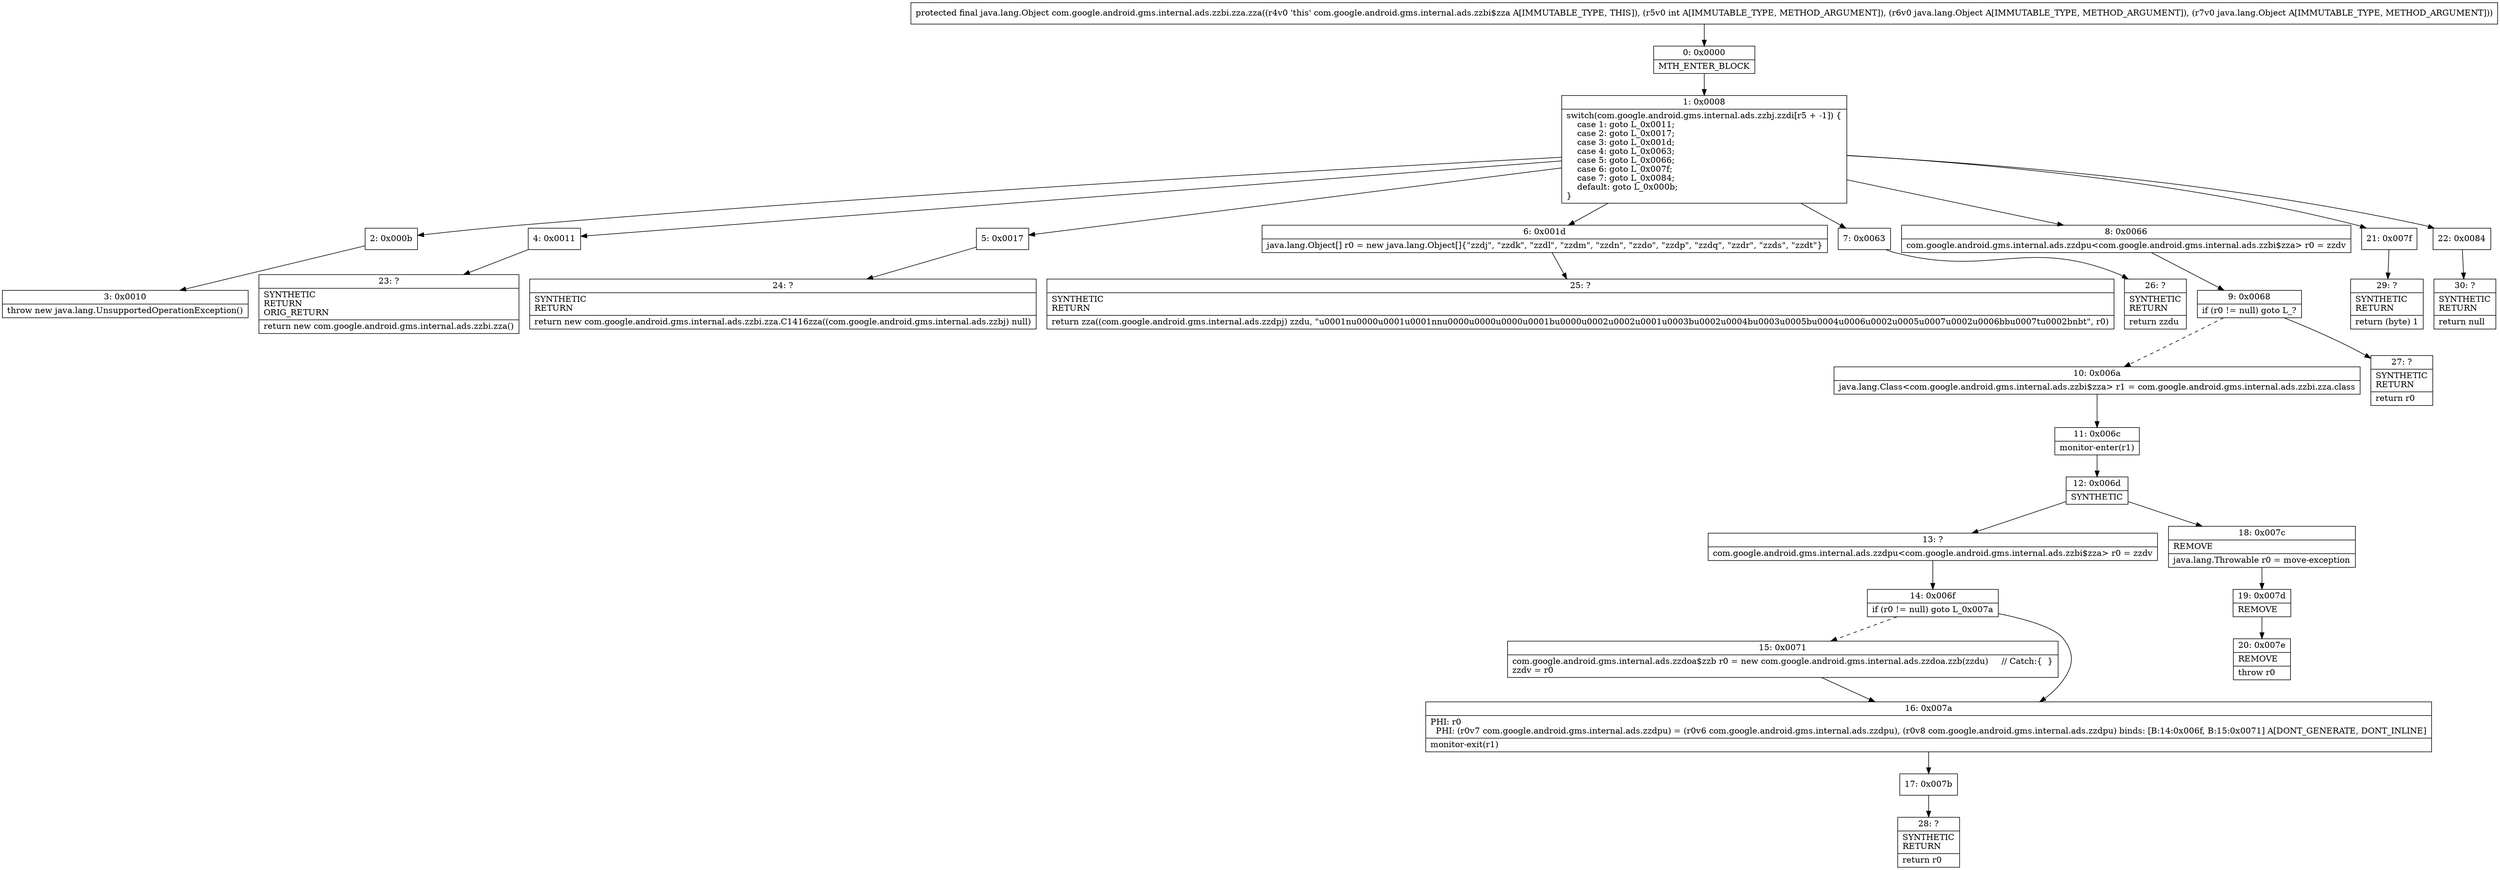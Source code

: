 digraph "CFG forcom.google.android.gms.internal.ads.zzbi.zza.zza(ILjava\/lang\/Object;Ljava\/lang\/Object;)Ljava\/lang\/Object;" {
Node_0 [shape=record,label="{0\:\ 0x0000|MTH_ENTER_BLOCK\l}"];
Node_1 [shape=record,label="{1\:\ 0x0008|switch(com.google.android.gms.internal.ads.zzbj.zzdi[r5 + \-1]) \{\l    case 1: goto L_0x0011;\l    case 2: goto L_0x0017;\l    case 3: goto L_0x001d;\l    case 4: goto L_0x0063;\l    case 5: goto L_0x0066;\l    case 6: goto L_0x007f;\l    case 7: goto L_0x0084;\l    default: goto L_0x000b;\l\}\l}"];
Node_2 [shape=record,label="{2\:\ 0x000b}"];
Node_3 [shape=record,label="{3\:\ 0x0010|throw new java.lang.UnsupportedOperationException()\l}"];
Node_4 [shape=record,label="{4\:\ 0x0011}"];
Node_5 [shape=record,label="{5\:\ 0x0017}"];
Node_6 [shape=record,label="{6\:\ 0x001d|java.lang.Object[] r0 = new java.lang.Object[]\{\"zzdj\", \"zzdk\", \"zzdl\", \"zzdm\", \"zzdn\", \"zzdo\", \"zzdp\", \"zzdq\", \"zzdr\", \"zzds\", \"zzdt\"\}\l}"];
Node_7 [shape=record,label="{7\:\ 0x0063}"];
Node_8 [shape=record,label="{8\:\ 0x0066|com.google.android.gms.internal.ads.zzdpu\<com.google.android.gms.internal.ads.zzbi$zza\> r0 = zzdv\l}"];
Node_9 [shape=record,label="{9\:\ 0x0068|if (r0 != null) goto L_?\l}"];
Node_10 [shape=record,label="{10\:\ 0x006a|java.lang.Class\<com.google.android.gms.internal.ads.zzbi$zza\> r1 = com.google.android.gms.internal.ads.zzbi.zza.class\l}"];
Node_11 [shape=record,label="{11\:\ 0x006c|monitor\-enter(r1)\l}"];
Node_12 [shape=record,label="{12\:\ 0x006d|SYNTHETIC\l}"];
Node_13 [shape=record,label="{13\:\ ?|com.google.android.gms.internal.ads.zzdpu\<com.google.android.gms.internal.ads.zzbi$zza\> r0 = zzdv\l}"];
Node_14 [shape=record,label="{14\:\ 0x006f|if (r0 != null) goto L_0x007a\l}"];
Node_15 [shape=record,label="{15\:\ 0x0071|com.google.android.gms.internal.ads.zzdoa$zzb r0 = new com.google.android.gms.internal.ads.zzdoa.zzb(zzdu)     \/\/ Catch:\{  \}\lzzdv = r0\l}"];
Node_16 [shape=record,label="{16\:\ 0x007a|PHI: r0 \l  PHI: (r0v7 com.google.android.gms.internal.ads.zzdpu) = (r0v6 com.google.android.gms.internal.ads.zzdpu), (r0v8 com.google.android.gms.internal.ads.zzdpu) binds: [B:14:0x006f, B:15:0x0071] A[DONT_GENERATE, DONT_INLINE]\l|monitor\-exit(r1)\l}"];
Node_17 [shape=record,label="{17\:\ 0x007b}"];
Node_18 [shape=record,label="{18\:\ 0x007c|REMOVE\l|java.lang.Throwable r0 = move\-exception\l}"];
Node_19 [shape=record,label="{19\:\ 0x007d|REMOVE\l}"];
Node_20 [shape=record,label="{20\:\ 0x007e|REMOVE\l|throw r0\l}"];
Node_21 [shape=record,label="{21\:\ 0x007f}"];
Node_22 [shape=record,label="{22\:\ 0x0084}"];
Node_23 [shape=record,label="{23\:\ ?|SYNTHETIC\lRETURN\lORIG_RETURN\l|return new com.google.android.gms.internal.ads.zzbi.zza()\l}"];
Node_24 [shape=record,label="{24\:\ ?|SYNTHETIC\lRETURN\l|return new com.google.android.gms.internal.ads.zzbi.zza.C1416zza((com.google.android.gms.internal.ads.zzbj) null)\l}"];
Node_25 [shape=record,label="{25\:\ ?|SYNTHETIC\lRETURN\l|return zza((com.google.android.gms.internal.ads.zzdpj) zzdu, \"u0001nu0000u0001u0001nnu0000u0000u0000u0001bu0000u0002u0002u0001u0003bu0002u0004bu0003u0005bu0004u0006u0002u0005u0007u0002u0006bbu0007tu0002bnbt\", r0)\l}"];
Node_26 [shape=record,label="{26\:\ ?|SYNTHETIC\lRETURN\l|return zzdu\l}"];
Node_27 [shape=record,label="{27\:\ ?|SYNTHETIC\lRETURN\l|return r0\l}"];
Node_28 [shape=record,label="{28\:\ ?|SYNTHETIC\lRETURN\l|return r0\l}"];
Node_29 [shape=record,label="{29\:\ ?|SYNTHETIC\lRETURN\l|return (byte) 1\l}"];
Node_30 [shape=record,label="{30\:\ ?|SYNTHETIC\lRETURN\l|return null\l}"];
MethodNode[shape=record,label="{protected final java.lang.Object com.google.android.gms.internal.ads.zzbi.zza.zza((r4v0 'this' com.google.android.gms.internal.ads.zzbi$zza A[IMMUTABLE_TYPE, THIS]), (r5v0 int A[IMMUTABLE_TYPE, METHOD_ARGUMENT]), (r6v0 java.lang.Object A[IMMUTABLE_TYPE, METHOD_ARGUMENT]), (r7v0 java.lang.Object A[IMMUTABLE_TYPE, METHOD_ARGUMENT])) }"];
MethodNode -> Node_0;
Node_0 -> Node_1;
Node_1 -> Node_2;
Node_1 -> Node_4;
Node_1 -> Node_5;
Node_1 -> Node_6;
Node_1 -> Node_7;
Node_1 -> Node_8;
Node_1 -> Node_21;
Node_1 -> Node_22;
Node_2 -> Node_3;
Node_4 -> Node_23;
Node_5 -> Node_24;
Node_6 -> Node_25;
Node_7 -> Node_26;
Node_8 -> Node_9;
Node_9 -> Node_10[style=dashed];
Node_9 -> Node_27;
Node_10 -> Node_11;
Node_11 -> Node_12;
Node_12 -> Node_13;
Node_12 -> Node_18;
Node_13 -> Node_14;
Node_14 -> Node_15[style=dashed];
Node_14 -> Node_16;
Node_15 -> Node_16;
Node_16 -> Node_17;
Node_17 -> Node_28;
Node_18 -> Node_19;
Node_19 -> Node_20;
Node_21 -> Node_29;
Node_22 -> Node_30;
}

